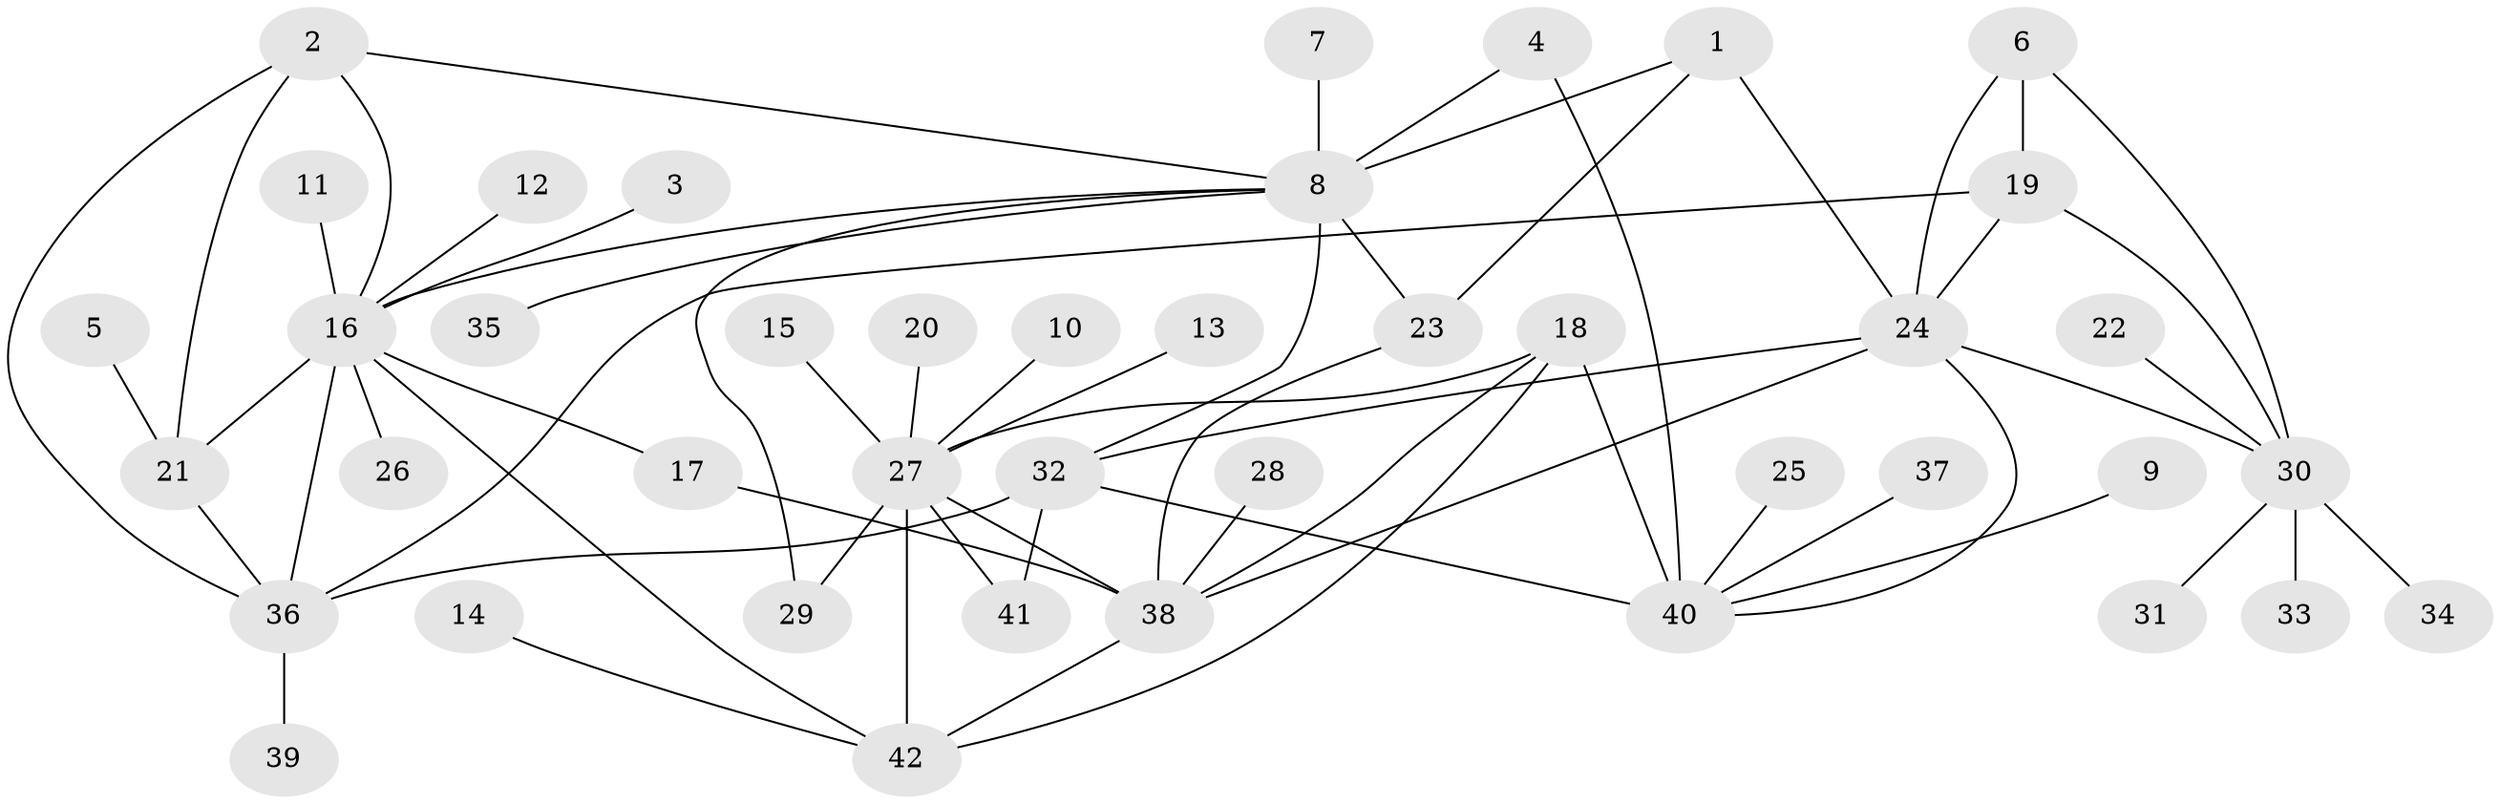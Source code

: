 // original degree distribution, {6: 0.03614457831325301, 4: 0.04819277108433735, 8: 0.012048192771084338, 12: 0.024096385542168676, 5: 0.03614457831325301, 9: 0.03614457831325301, 11: 0.024096385542168676, 7: 0.012048192771084338, 3: 0.03614457831325301, 1: 0.6024096385542169, 2: 0.13253012048192772}
// Generated by graph-tools (version 1.1) at 2025/02/03/09/25 03:02:38]
// undirected, 42 vertices, 63 edges
graph export_dot {
graph [start="1"]
  node [color=gray90,style=filled];
  1;
  2;
  3;
  4;
  5;
  6;
  7;
  8;
  9;
  10;
  11;
  12;
  13;
  14;
  15;
  16;
  17;
  18;
  19;
  20;
  21;
  22;
  23;
  24;
  25;
  26;
  27;
  28;
  29;
  30;
  31;
  32;
  33;
  34;
  35;
  36;
  37;
  38;
  39;
  40;
  41;
  42;
  1 -- 8 [weight=2.0];
  1 -- 23 [weight=2.0];
  1 -- 24 [weight=1.0];
  2 -- 8 [weight=1.0];
  2 -- 16 [weight=1.0];
  2 -- 21 [weight=1.0];
  2 -- 36 [weight=1.0];
  3 -- 16 [weight=1.0];
  4 -- 8 [weight=1.0];
  4 -- 40 [weight=1.0];
  5 -- 21 [weight=1.0];
  6 -- 19 [weight=1.0];
  6 -- 24 [weight=1.0];
  6 -- 30 [weight=1.0];
  7 -- 8 [weight=1.0];
  8 -- 16 [weight=1.0];
  8 -- 23 [weight=1.0];
  8 -- 29 [weight=1.0];
  8 -- 32 [weight=1.0];
  8 -- 35 [weight=1.0];
  9 -- 40 [weight=1.0];
  10 -- 27 [weight=1.0];
  11 -- 16 [weight=1.0];
  12 -- 16 [weight=1.0];
  13 -- 27 [weight=1.0];
  14 -- 42 [weight=1.0];
  15 -- 27 [weight=1.0];
  16 -- 17 [weight=1.0];
  16 -- 21 [weight=1.0];
  16 -- 26 [weight=1.0];
  16 -- 36 [weight=1.0];
  16 -- 42 [weight=1.0];
  17 -- 38 [weight=1.0];
  18 -- 27 [weight=1.0];
  18 -- 38 [weight=1.0];
  18 -- 40 [weight=1.0];
  18 -- 42 [weight=1.0];
  19 -- 24 [weight=1.0];
  19 -- 30 [weight=1.0];
  19 -- 36 [weight=1.0];
  20 -- 27 [weight=1.0];
  21 -- 36 [weight=1.0];
  22 -- 30 [weight=1.0];
  23 -- 38 [weight=1.0];
  24 -- 30 [weight=1.0];
  24 -- 32 [weight=1.0];
  24 -- 38 [weight=1.0];
  24 -- 40 [weight=1.0];
  25 -- 40 [weight=1.0];
  27 -- 29 [weight=1.0];
  27 -- 38 [weight=1.0];
  27 -- 41 [weight=1.0];
  27 -- 42 [weight=1.0];
  28 -- 38 [weight=1.0];
  30 -- 31 [weight=1.0];
  30 -- 33 [weight=1.0];
  30 -- 34 [weight=1.0];
  32 -- 36 [weight=1.0];
  32 -- 40 [weight=3.0];
  32 -- 41 [weight=1.0];
  36 -- 39 [weight=1.0];
  37 -- 40 [weight=1.0];
  38 -- 42 [weight=1.0];
}
